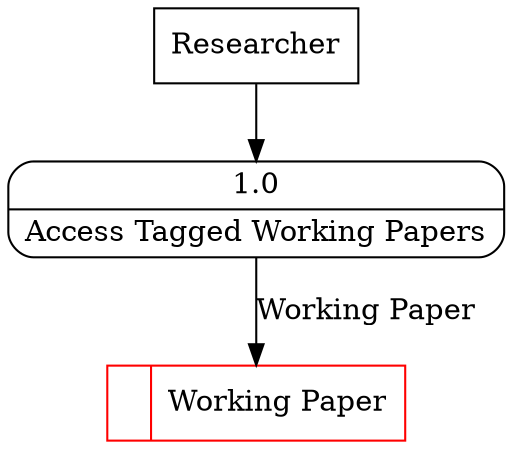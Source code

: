 digraph dfd2{ 
node[shape=record]
200 [label="<f0>  |<f1> Working Paper " color=red];
201 [label="Researcher" shape=box];
202 [label="{<f0> 1.0|<f1> Access Tagged Working Papers }" shape=Mrecord];
201 -> 202
202 -> 200 [label="Working Paper"]
}